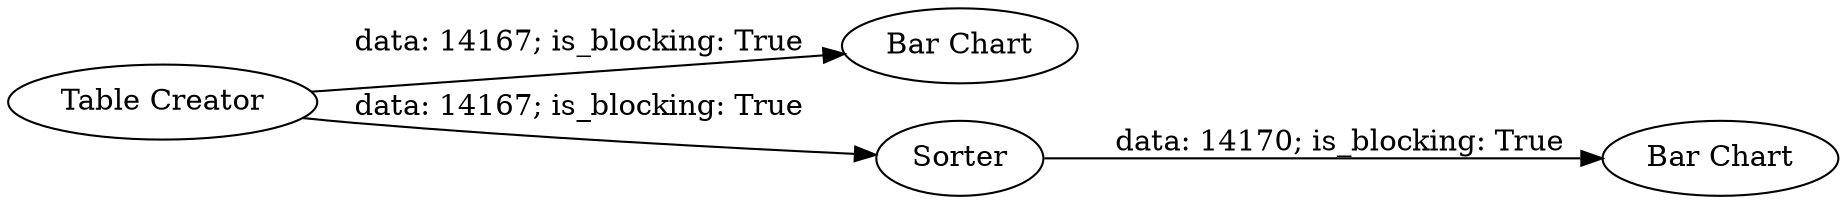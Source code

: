 digraph {
	"-4249881449328026074_1" [label="Table Creator"]
	"-4249881449328026074_3" [label="Bar Chart"]
	"-4249881449328026074_2" [label=Sorter]
	"-4249881449328026074_4" [label="Bar Chart"]
	"-4249881449328026074_1" -> "-4249881449328026074_2" [label="data: 14167; is_blocking: True"]
	"-4249881449328026074_1" -> "-4249881449328026074_3" [label="data: 14167; is_blocking: True"]
	"-4249881449328026074_2" -> "-4249881449328026074_4" [label="data: 14170; is_blocking: True"]
	rankdir=LR
}
